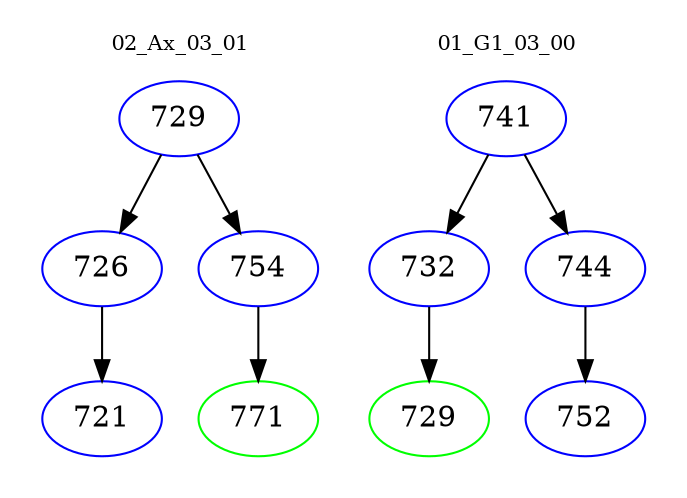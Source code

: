 digraph{
subgraph cluster_0 {
color = white
label = "02_Ax_03_01";
fontsize=10;
T0_729 [label="729", color="blue"]
T0_729 -> T0_726 [color="black"]
T0_726 [label="726", color="blue"]
T0_726 -> T0_721 [color="black"]
T0_721 [label="721", color="blue"]
T0_729 -> T0_754 [color="black"]
T0_754 [label="754", color="blue"]
T0_754 -> T0_771 [color="black"]
T0_771 [label="771", color="green"]
}
subgraph cluster_1 {
color = white
label = "01_G1_03_00";
fontsize=10;
T1_741 [label="741", color="blue"]
T1_741 -> T1_732 [color="black"]
T1_732 [label="732", color="blue"]
T1_732 -> T1_729 [color="black"]
T1_729 [label="729", color="green"]
T1_741 -> T1_744 [color="black"]
T1_744 [label="744", color="blue"]
T1_744 -> T1_752 [color="black"]
T1_752 [label="752", color="blue"]
}
}

